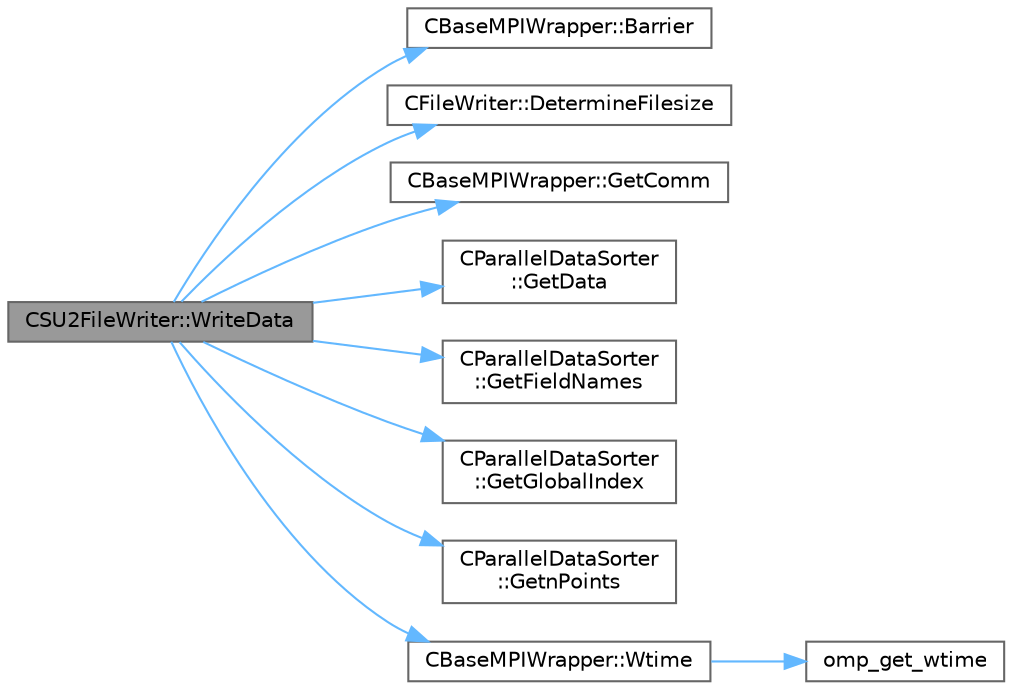 digraph "CSU2FileWriter::WriteData"
{
 // LATEX_PDF_SIZE
  bgcolor="transparent";
  edge [fontname=Helvetica,fontsize=10,labelfontname=Helvetica,labelfontsize=10];
  node [fontname=Helvetica,fontsize=10,shape=box,height=0.2,width=0.4];
  rankdir="LR";
  Node1 [id="Node000001",label="CSU2FileWriter::WriteData",height=0.2,width=0.4,color="gray40", fillcolor="grey60", style="filled", fontcolor="black",tooltip="Write sorted data to file in SU2 ASCII file format."];
  Node1 -> Node2 [id="edge1_Node000001_Node000002",color="steelblue1",style="solid",tooltip=" "];
  Node2 [id="Node000002",label="CBaseMPIWrapper::Barrier",height=0.2,width=0.4,color="grey40", fillcolor="white", style="filled",URL="$classCBaseMPIWrapper.html#a33bad5506b8315fde26c1f31a42ce97c",tooltip=" "];
  Node1 -> Node3 [id="edge2_Node000001_Node000003",color="steelblue1",style="solid",tooltip=" "];
  Node3 [id="Node000003",label="CFileWriter::DetermineFilesize",height=0.2,width=0.4,color="grey40", fillcolor="white", style="filled",URL="$classCFileWriter.html#a047751b321dc8ba4f2106b5510cbea06",tooltip="Determine the file size."];
  Node1 -> Node4 [id="edge3_Node000001_Node000004",color="steelblue1",style="solid",tooltip=" "];
  Node4 [id="Node000004",label="CBaseMPIWrapper::GetComm",height=0.2,width=0.4,color="grey40", fillcolor="white", style="filled",URL="$classCBaseMPIWrapper.html#a8154391fc3522954802889d81d4ef5da",tooltip=" "];
  Node1 -> Node5 [id="edge4_Node000001_Node000005",color="steelblue1",style="solid",tooltip=" "];
  Node5 [id="Node000005",label="CParallelDataSorter\l::GetData",height=0.2,width=0.4,color="grey40", fillcolor="white", style="filled",URL="$classCParallelDataSorter.html#a78141bec7957f79ae486204acd19699c",tooltip="Get the value of the linear partitioned data. \\input iField - the output field ID...."];
  Node1 -> Node6 [id="edge5_Node000001_Node000006",color="steelblue1",style="solid",tooltip=" "];
  Node6 [id="Node000006",label="CParallelDataSorter\l::GetFieldNames",height=0.2,width=0.4,color="grey40", fillcolor="white", style="filled",URL="$classCParallelDataSorter.html#ab8088a0f81535c80e2d41f7bad5e2c5f",tooltip="Get the vector containing the names of the output fields."];
  Node1 -> Node7 [id="edge6_Node000001_Node000007",color="steelblue1",style="solid",tooltip=" "];
  Node7 [id="Node000007",label="CParallelDataSorter\l::GetGlobalIndex",height=0.2,width=0.4,color="grey40", fillcolor="white", style="filled",URL="$classCParallelDataSorter.html#ad2339cdd672a71a9d705d0567a022fd3",tooltip="Get the global index of a point. \\input iPoint - the point ID."];
  Node1 -> Node8 [id="edge7_Node000001_Node000008",color="steelblue1",style="solid",tooltip=" "];
  Node8 [id="Node000008",label="CParallelDataSorter\l::GetnPoints",height=0.2,width=0.4,color="grey40", fillcolor="white", style="filled",URL="$classCParallelDataSorter.html#ad542b0e8ed1e92cfb464ce0e98b3725e",tooltip="Get the number of points the local rank owns."];
  Node1 -> Node9 [id="edge8_Node000001_Node000009",color="steelblue1",style="solid",tooltip=" "];
  Node9 [id="Node000009",label="CBaseMPIWrapper::Wtime",height=0.2,width=0.4,color="grey40", fillcolor="white", style="filled",URL="$classCBaseMPIWrapper.html#adcf32aa628d4b515e8835bc5c56fbf08",tooltip=" "];
  Node9 -> Node10 [id="edge9_Node000009_Node000010",color="steelblue1",style="solid",tooltip=" "];
  Node10 [id="Node000010",label="omp_get_wtime",height=0.2,width=0.4,color="grey40", fillcolor="white", style="filled",URL="$omp__structure_8hpp.html#a649bd48ab038a72108f11f5a85316266",tooltip="Return the wall time."];
}
